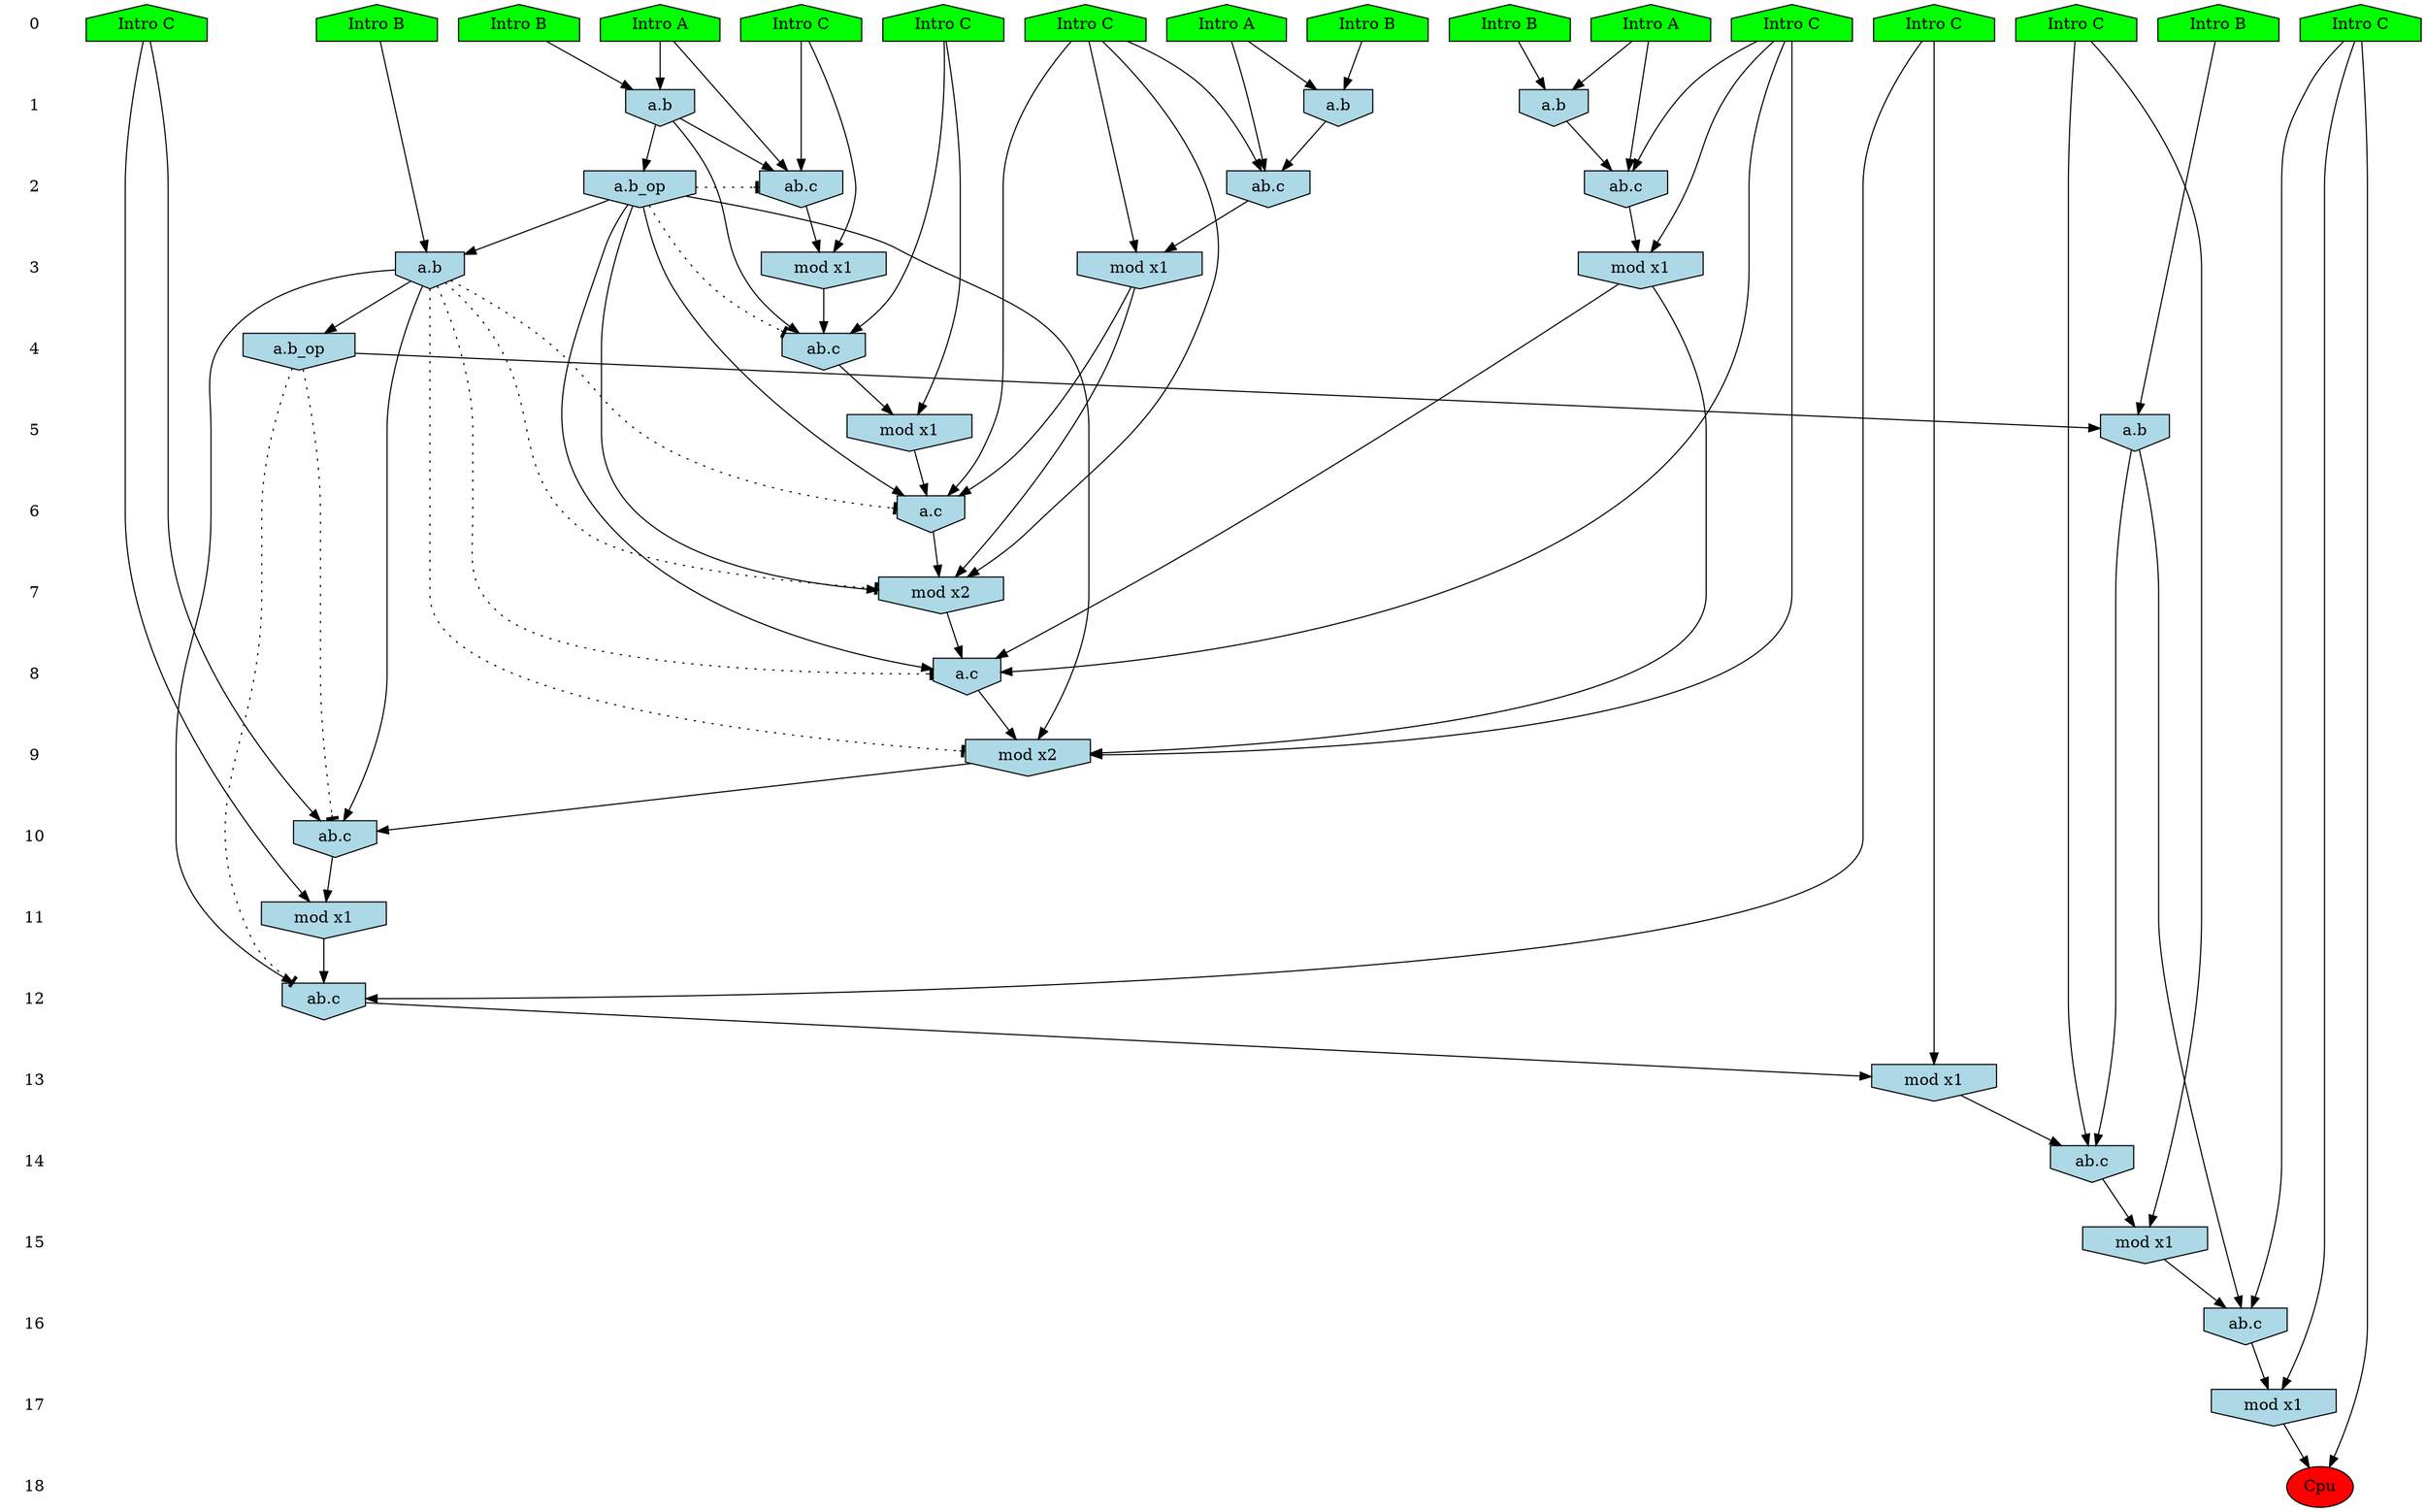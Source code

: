/* Compression of 1 causal flows obtained in average at 1.794054E+01 t.u */
/* Compressed causal flows were: [3192] */
digraph G{
 ranksep=.5 ; 
{ rank = same ; "0" [shape=plaintext] ; node_1 [label ="Intro B", shape=house, style=filled, fillcolor=green] ;
node_2 [label ="Intro A", shape=house, style=filled, fillcolor=green] ;
node_3 [label ="Intro B", shape=house, style=filled, fillcolor=green] ;
node_4 [label ="Intro B", shape=house, style=filled, fillcolor=green] ;
node_5 [label ="Intro A", shape=house, style=filled, fillcolor=green] ;
node_6 [label ="Intro B", shape=house, style=filled, fillcolor=green] ;
node_7 [label ="Intro A", shape=house, style=filled, fillcolor=green] ;
node_8 [label ="Intro B", shape=house, style=filled, fillcolor=green] ;
node_9 [label ="Intro C", shape=house, style=filled, fillcolor=green] ;
node_10 [label ="Intro C", shape=house, style=filled, fillcolor=green] ;
node_11 [label ="Intro C", shape=house, style=filled, fillcolor=green] ;
node_12 [label ="Intro C", shape=house, style=filled, fillcolor=green] ;
node_13 [label ="Intro C", shape=house, style=filled, fillcolor=green] ;
node_14 [label ="Intro C", shape=house, style=filled, fillcolor=green] ;
node_15 [label ="Intro C", shape=house, style=filled, fillcolor=green] ;
node_16 [label ="Intro C", shape=house, style=filled, fillcolor=green] ;
}
{ rank = same ; "1" [shape=plaintext] ; node_17 [label="a.b", shape=invhouse, style=filled, fillcolor = lightblue] ;
node_18 [label="a.b", shape=invhouse, style=filled, fillcolor = lightblue] ;
node_19 [label="a.b", shape=invhouse, style=filled, fillcolor = lightblue] ;
}
{ rank = same ; "2" [shape=plaintext] ; node_20 [label="ab.c", shape=invhouse, style=filled, fillcolor = lightblue] ;
node_21 [label="ab.c", shape=invhouse, style=filled, fillcolor = lightblue] ;
node_24 [label="ab.c", shape=invhouse, style=filled, fillcolor = lightblue] ;
node_28 [label="a.b_op", shape=invhouse, style=filled, fillcolor = lightblue] ;
}
{ rank = same ; "3" [shape=plaintext] ; node_22 [label="mod x1", shape=invhouse, style=filled, fillcolor = lightblue] ;
node_25 [label="mod x1", shape=invhouse, style=filled, fillcolor = lightblue] ;
node_26 [label="mod x1", shape=invhouse, style=filled, fillcolor = lightblue] ;
node_33 [label="a.b", shape=invhouse, style=filled, fillcolor = lightblue] ;
}
{ rank = same ; "4" [shape=plaintext] ; node_23 [label="ab.c", shape=invhouse, style=filled, fillcolor = lightblue] ;
node_38 [label="a.b_op", shape=invhouse, style=filled, fillcolor = lightblue] ;
}
{ rank = same ; "5" [shape=plaintext] ; node_27 [label="mod x1", shape=invhouse, style=filled, fillcolor = lightblue] ;
node_39 [label="a.b", shape=invhouse, style=filled, fillcolor = lightblue] ;
}
{ rank = same ; "6" [shape=plaintext] ; node_29 [label="a.c", shape=invhouse, style=filled, fillcolor = lightblue] ;
}
{ rank = same ; "7" [shape=plaintext] ; node_30 [label="mod x2", shape=invhouse, style=filled, fillcolor = lightblue] ;
}
{ rank = same ; "8" [shape=plaintext] ; node_31 [label="a.c", shape=invhouse, style=filled, fillcolor = lightblue] ;
}
{ rank = same ; "9" [shape=plaintext] ; node_32 [label="mod x2", shape=invhouse, style=filled, fillcolor = lightblue] ;
}
{ rank = same ; "10" [shape=plaintext] ; node_34 [label="ab.c", shape=invhouse, style=filled, fillcolor = lightblue] ;
}
{ rank = same ; "11" [shape=plaintext] ; node_35 [label="mod x1", shape=invhouse, style=filled, fillcolor = lightblue] ;
}
{ rank = same ; "12" [shape=plaintext] ; node_36 [label="ab.c", shape=invhouse, style=filled, fillcolor = lightblue] ;
}
{ rank = same ; "13" [shape=plaintext] ; node_37 [label="mod x1", shape=invhouse, style=filled, fillcolor = lightblue] ;
}
{ rank = same ; "14" [shape=plaintext] ; node_40 [label="ab.c", shape=invhouse, style=filled, fillcolor = lightblue] ;
}
{ rank = same ; "15" [shape=plaintext] ; node_41 [label="mod x1", shape=invhouse, style=filled, fillcolor = lightblue] ;
}
{ rank = same ; "16" [shape=plaintext] ; node_42 [label="ab.c", shape=invhouse, style=filled, fillcolor = lightblue] ;
}
{ rank = same ; "17" [shape=plaintext] ; node_43 [label="mod x1", shape=invhouse, style=filled, fillcolor = lightblue] ;
}
{ rank = same ; "18" [shape=plaintext] ; node_44 [label ="Cpu", style=filled, fillcolor=red] ;
}
"0" -> "1" [style="invis"]; 
"1" -> "2" [style="invis"]; 
"2" -> "3" [style="invis"]; 
"3" -> "4" [style="invis"]; 
"4" -> "5" [style="invis"]; 
"5" -> "6" [style="invis"]; 
"6" -> "7" [style="invis"]; 
"7" -> "8" [style="invis"]; 
"8" -> "9" [style="invis"]; 
"9" -> "10" [style="invis"]; 
"10" -> "11" [style="invis"]; 
"11" -> "12" [style="invis"]; 
"12" -> "13" [style="invis"]; 
"13" -> "14" [style="invis"]; 
"14" -> "15" [style="invis"]; 
"15" -> "16" [style="invis"]; 
"16" -> "17" [style="invis"]; 
"17" -> "18" [style="invis"]; 
node_4 -> node_17
node_7 -> node_17
node_5 -> node_18
node_8 -> node_18
node_2 -> node_19
node_6 -> node_19
node_5 -> node_20
node_12 -> node_20
node_18 -> node_20
node_7 -> node_21
node_16 -> node_21
node_17 -> node_21
node_12 -> node_22
node_20 -> node_22
node_15 -> node_23
node_18 -> node_23
node_22 -> node_23
node_2 -> node_24
node_9 -> node_24
node_19 -> node_24
node_16 -> node_25
node_21 -> node_25
node_9 -> node_26
node_24 -> node_26
node_15 -> node_27
node_23 -> node_27
node_18 -> node_28
node_16 -> node_29
node_25 -> node_29
node_27 -> node_29
node_28 -> node_29
node_16 -> node_30
node_25 -> node_30
node_28 -> node_30
node_29 -> node_30
node_9 -> node_31
node_26 -> node_31
node_28 -> node_31
node_30 -> node_31
node_9 -> node_32
node_26 -> node_32
node_28 -> node_32
node_31 -> node_32
node_1 -> node_33
node_28 -> node_33
node_13 -> node_34
node_32 -> node_34
node_33 -> node_34
node_13 -> node_35
node_34 -> node_35
node_10 -> node_36
node_33 -> node_36
node_35 -> node_36
node_10 -> node_37
node_36 -> node_37
node_33 -> node_38
node_3 -> node_39
node_38 -> node_39
node_11 -> node_40
node_37 -> node_40
node_39 -> node_40
node_11 -> node_41
node_40 -> node_41
node_14 -> node_42
node_39 -> node_42
node_41 -> node_42
node_14 -> node_43
node_42 -> node_43
node_14 -> node_44
node_43 -> node_44
node_28 -> node_23 [style=dotted, arrowhead = tee] 
node_28 -> node_20 [style=dotted, arrowhead = tee] 
node_33 -> node_32 [style=dotted, arrowhead = tee] 
node_33 -> node_31 [style=dotted, arrowhead = tee] 
node_33 -> node_30 [style=dotted, arrowhead = tee] 
node_33 -> node_29 [style=dotted, arrowhead = tee] 
node_38 -> node_36 [style=dotted, arrowhead = tee] 
node_38 -> node_34 [style=dotted, arrowhead = tee] 
}
/*
 Dot generation time: 0.000205
*/